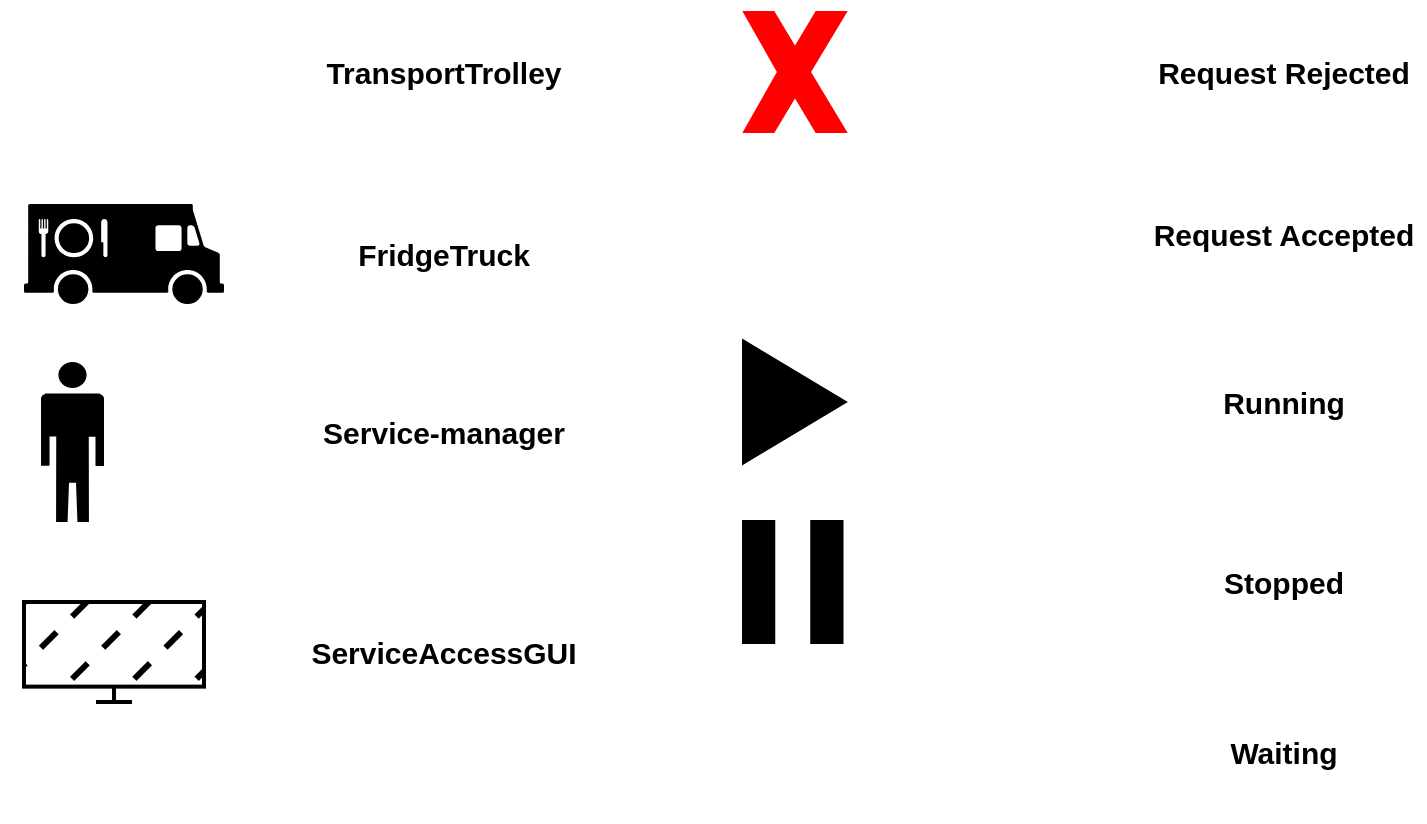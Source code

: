 <mxfile version="21.6.6" type="github">
  <diagram name="Page-1" id="4ZCYVXNfwt_bql2Io-Zv">
    <mxGraphModel dx="1434" dy="778" grid="1" gridSize="10" guides="1" tooltips="1" connect="1" arrows="1" fold="1" page="1" pageScale="1" pageWidth="850" pageHeight="1100" math="0" shadow="0">
      <root>
        <mxCell id="0" />
        <mxCell id="1" parent="0" />
        <mxCell id="H8CEIzqAk9dEc6fAlXC8-2" value="" style="shape=image;html=1;verticalAlign=top;verticalLabelPosition=bottom;labelBackgroundColor=#ffffff;imageAspect=0;aspect=fixed;image=https://cdn1.iconfinder.com/data/icons/unicons-line-vol-5/24/robot-128.png" parent="1" vertex="1">
          <mxGeometry x="68.25" y="19" width="72" height="72" as="geometry" />
        </mxCell>
        <mxCell id="H8CEIzqAk9dEc6fAlXC8-6" value="" style="shape=mxgraph.signs.food.food_truck;html=1;pointerEvents=1;fillColor=#000000;strokeColor=none;verticalLabelPosition=bottom;verticalAlign=top;align=center;" parent="1" vertex="1">
          <mxGeometry x="80" y="121" width="100" height="50" as="geometry" />
        </mxCell>
        <mxCell id="H8CEIzqAk9dEc6fAlXC8-8" value="" style="shape=mxgraph.signs.people.man_2;html=1;pointerEvents=1;fillColor=#000000;strokeColor=none;verticalLabelPosition=bottom;verticalAlign=top;align=center;" parent="1" vertex="1">
          <mxGeometry x="88.51" y="200" width="31.49" height="80" as="geometry" />
        </mxCell>
        <mxCell id="JL-kAtFbKdr1hkxPQA-j-2" value="" style="verticalLabelPosition=bottom;verticalAlign=top;html=1;shape=mxgraph.basic.x;fillColor=#FF0000;strokeColor=#FF0000;fillStyle=solid;" parent="1" vertex="1">
          <mxGeometry x="440" y="25" width="51" height="60" as="geometry" />
        </mxCell>
        <mxCell id="JL-kAtFbKdr1hkxPQA-j-3" value="" style="shape=image;html=1;verticalAlign=top;verticalLabelPosition=bottom;labelBackgroundColor=#ffffff;imageAspect=0;aspect=fixed;image=https://cdn3.iconfinder.com/data/icons/flat-actions-icons-9/512/Tick_Mark-128.png" parent="1" vertex="1">
          <mxGeometry x="435.5" y="106" width="60" height="60" as="geometry" />
        </mxCell>
        <mxCell id="JL-kAtFbKdr1hkxPQA-j-10" value="" style="html=1;verticalLabelPosition=bottom;align=center;labelBackgroundColor=#ffffff;verticalAlign=top;strokeWidth=2;strokeColor=#000000;shadow=0;dashed=0;shape=mxgraph.ios7.icons.play;fillColor=#000000;" parent="1" vertex="1">
          <mxGeometry x="440" y="190" width="50" height="60" as="geometry" />
        </mxCell>
        <mxCell id="JL-kAtFbKdr1hkxPQA-j-11" value="" style="html=1;verticalLabelPosition=bottom;align=center;labelBackgroundColor=#ffffff;verticalAlign=top;strokeWidth=2;strokeColor=#000000;shadow=0;dashed=0;shape=mxgraph.ios7.icons.pause;pointerEvents=1;fillColor=#000000;" parent="1" vertex="1">
          <mxGeometry x="440" y="280" width="48.75" height="60" as="geometry" />
        </mxCell>
        <mxCell id="JL-kAtFbKdr1hkxPQA-j-17" value="" style="shape=image;html=1;verticalAlign=top;verticalLabelPosition=bottom;labelBackgroundColor=#ffffff;imageAspect=0;aspect=fixed;image=https://cdn2.iconfinder.com/data/icons/essential-web-1-1/50/hourlass-waiting-time-delay-minute-128.png;imageBackground=none;" parent="1" vertex="1">
          <mxGeometry x="430.5" y="360" width="70" height="70" as="geometry" />
        </mxCell>
        <mxCell id="JL-kAtFbKdr1hkxPQA-j-30" value="&lt;b&gt;&lt;font style=&quot;font-size: 15px;&quot;&gt;TransportTrolley&lt;/font&gt;&lt;/b&gt;" style="text;html=1;strokeColor=none;fillColor=none;align=center;verticalAlign=middle;whiteSpace=wrap;rounded=0;" parent="1" vertex="1">
          <mxGeometry x="220" y="40" width="140" height="30" as="geometry" />
        </mxCell>
        <mxCell id="JL-kAtFbKdr1hkxPQA-j-31" value="&lt;font size=&quot;1&quot;&gt;&lt;b style=&quot;font-size: 15px;&quot;&gt;FridgeTruck&lt;/b&gt;&lt;/font&gt;" style="text;html=1;strokeColor=none;fillColor=none;align=center;verticalAlign=middle;whiteSpace=wrap;rounded=0;" parent="1" vertex="1">
          <mxGeometry x="220" y="131" width="140" height="30" as="geometry" />
        </mxCell>
        <mxCell id="JL-kAtFbKdr1hkxPQA-j-32" value="&lt;font size=&quot;1&quot;&gt;&lt;b style=&quot;font-size: 15px;&quot;&gt;Service-manager&lt;/b&gt;&lt;/font&gt;" style="text;html=1;strokeColor=none;fillColor=none;align=center;verticalAlign=middle;whiteSpace=wrap;rounded=0;" parent="1" vertex="1">
          <mxGeometry x="220" y="220" width="140" height="30" as="geometry" />
        </mxCell>
        <mxCell id="JL-kAtFbKdr1hkxPQA-j-33" value="&lt;b style=&quot;font-size: 15px;&quot;&gt;Request Rejected&lt;br&gt;&lt;/b&gt;" style="text;html=1;strokeColor=none;fillColor=none;align=center;verticalAlign=middle;whiteSpace=wrap;rounded=0;" parent="1" vertex="1">
          <mxGeometry x="640" y="40" width="140" height="30" as="geometry" />
        </mxCell>
        <mxCell id="JL-kAtFbKdr1hkxPQA-j-34" value="&lt;font style=&quot;font-size: 15px;&quot;&gt;&lt;b&gt;Request Accepted&lt;br&gt;&lt;/b&gt;&lt;/font&gt;" style="text;html=1;strokeColor=none;fillColor=none;align=center;verticalAlign=middle;whiteSpace=wrap;rounded=0;" parent="1" vertex="1">
          <mxGeometry x="640" y="121" width="140" height="30" as="geometry" />
        </mxCell>
        <mxCell id="JL-kAtFbKdr1hkxPQA-j-35" value="&lt;font size=&quot;1&quot;&gt;&lt;b style=&quot;font-size: 15px;&quot;&gt;Running&lt;/b&gt;&lt;/font&gt;" style="text;html=1;strokeColor=none;fillColor=none;align=center;verticalAlign=middle;whiteSpace=wrap;rounded=0;" parent="1" vertex="1">
          <mxGeometry x="640" y="205" width="140" height="30" as="geometry" />
        </mxCell>
        <mxCell id="JL-kAtFbKdr1hkxPQA-j-36" value="&lt;font size=&quot;1&quot;&gt;&lt;b style=&quot;font-size: 15px;&quot;&gt;Stopped&lt;/b&gt;&lt;/font&gt;" style="text;html=1;strokeColor=none;fillColor=none;align=center;verticalAlign=middle;whiteSpace=wrap;rounded=0;" parent="1" vertex="1">
          <mxGeometry x="640" y="295" width="140" height="30" as="geometry" />
        </mxCell>
        <mxCell id="JL-kAtFbKdr1hkxPQA-j-37" value="&lt;font size=&quot;1&quot;&gt;&lt;b style=&quot;font-size: 15px;&quot;&gt;Waiting&lt;/b&gt;&lt;/font&gt;" style="text;html=1;strokeColor=none;fillColor=none;align=center;verticalAlign=middle;whiteSpace=wrap;rounded=0;" parent="1" vertex="1">
          <mxGeometry x="640" y="380" width="140" height="30" as="geometry" />
        </mxCell>
        <mxCell id="fDuQmGwQqxBRPXvYHHXC-1" value="" style="html=1;verticalLabelPosition=bottom;align=center;labelBackgroundColor=#ffffff;verticalAlign=top;strokeWidth=2;strokeColor=#000000;shadow=0;dashed=0;shape=mxgraph.ios7.icons.monitor;fillStyle=dashed;fillColor=#000000;" parent="1" vertex="1">
          <mxGeometry x="80" y="320" width="90" height="50" as="geometry" />
        </mxCell>
        <mxCell id="fDuQmGwQqxBRPXvYHHXC-2" value="&lt;div&gt;&lt;font size=&quot;1&quot;&gt;&lt;b style=&quot;font-size: 15px;&quot;&gt;ServiceAccessGUI&lt;/b&gt;&lt;/font&gt;&lt;/div&gt;" style="text;html=1;strokeColor=none;fillColor=none;align=center;verticalAlign=middle;whiteSpace=wrap;rounded=0;" parent="1" vertex="1">
          <mxGeometry x="220" y="330" width="140" height="30" as="geometry" />
        </mxCell>
      </root>
    </mxGraphModel>
  </diagram>
</mxfile>
